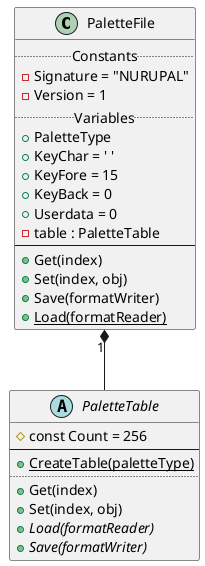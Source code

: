 @startuml PaletteFile
class PaletteFile {
  ..Constants..
  -Signature = "NURUPAL"
  -Version = 1
  ..Variables..
  +PaletteType 
  +KeyChar = ' '
  +KeyFore = 15
  +KeyBack = 0
  +Userdata = 0
  -table : PaletteTable
  ----
  +Get(index)
  +Set(index, obj)
  +Save(formatWriter)
  +{static} Load(formatReader)
}

abstract class PaletteTable {
  #const Count = 256
  ----
  +{static} CreateTable(paletteType)
  ....
  +Get(index)
  +Set(index, obj)
  +{abstract} Load(formatReader)
  +{abstract} Save(formatWriter)
}

PaletteFile "1" *-- PaletteTable  

@enduml